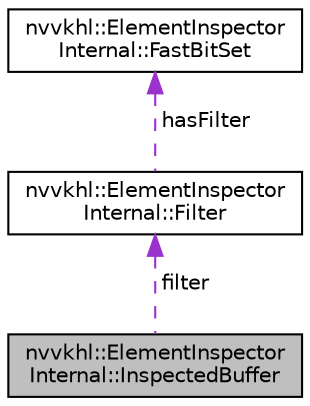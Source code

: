 digraph "nvvkhl::ElementInspectorInternal::InspectedBuffer"
{
 // LATEX_PDF_SIZE
  edge [fontname="Helvetica",fontsize="10",labelfontname="Helvetica",labelfontsize="10"];
  node [fontname="Helvetica",fontsize="10",shape=record];
  Node1 [label="nvvkhl::ElementInspector\lInternal::InspectedBuffer",height=0.2,width=0.4,color="black", fillcolor="grey75", style="filled", fontcolor="black",tooltip=" "];
  Node2 -> Node1 [dir="back",color="darkorchid3",fontsize="10",style="dashed",label=" filter" ,fontname="Helvetica"];
  Node2 [label="nvvkhl::ElementInspector\lInternal::Filter",height=0.2,width=0.4,color="black", fillcolor="white", style="filled",URL="$structnvvkhl_1_1_element_inspector_internal_1_1_filter.html",tooltip=" "];
  Node3 -> Node2 [dir="back",color="darkorchid3",fontsize="10",style="dashed",label=" hasFilter" ,fontname="Helvetica"];
  Node3 [label="nvvkhl::ElementInspector\lInternal::FastBitSet",height=0.2,width=0.4,color="black", fillcolor="white", style="filled",URL="$structnvvkhl_1_1_element_inspector_internal_1_1_fast_bit_set.html",tooltip=" "];
}
